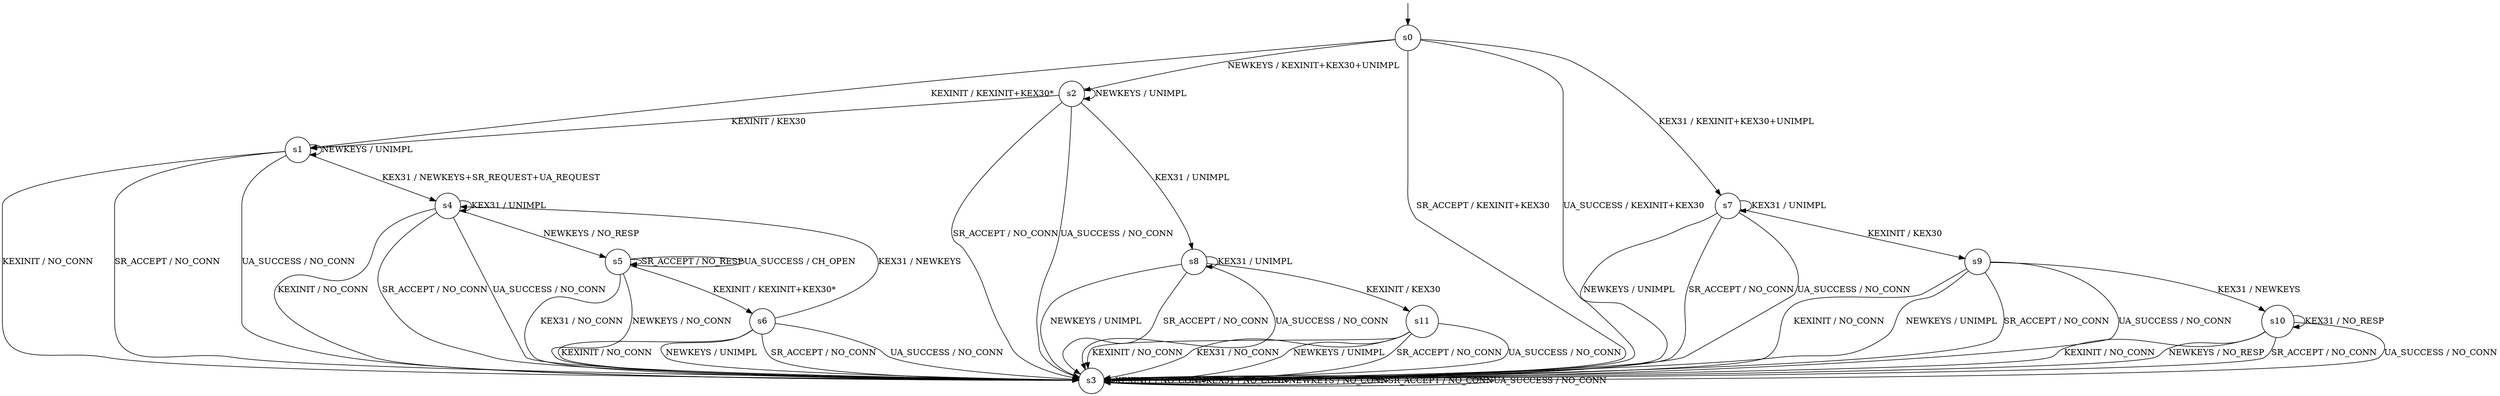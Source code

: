 digraph g {

	s0 [shape="circle" label="s0"];
	s1 [shape="circle" label="s1"];
	s2 [shape="circle" label="s2"];
	s3 [shape="circle" label="s3"];
	s4 [shape="circle" label="s4"];
	s5 [shape="circle" label="s5"];
	s6 [shape="circle" label="s6"];
	s7 [shape="circle" label="s7"];
	s8 [shape="circle" label="s8"];
	s9 [shape="circle" label="s9"];
	s10 [shape="circle" label="s10"];
	s11 [shape="circle" label="s11"];
	s0 -> s1 [label="KEXINIT / KEXINIT+KEX30*"];
	s0 -> s7 [label="KEX31 / KEXINIT+KEX30+UNIMPL"];
	s0 -> s2 [label="NEWKEYS / KEXINIT+KEX30+UNIMPL"];
	s0 -> s3 [label="SR_ACCEPT / KEXINIT+KEX30"];
	s0 -> s3 [label="UA_SUCCESS / KEXINIT+KEX30"];
	s1 -> s3 [label="KEXINIT / NO_CONN"];
	s1 -> s4 [label="KEX31 / NEWKEYS+SR_REQUEST+UA_REQUEST"];
	s1 -> s1 [label="NEWKEYS / UNIMPL"];
	s1 -> s3 [label="SR_ACCEPT / NO_CONN"];
	s1 -> s3 [label="UA_SUCCESS / NO_CONN"];
	s2 -> s1 [label="KEXINIT / KEX30"];
	s2 -> s8 [label="KEX31 / UNIMPL"];
	s2 -> s2 [label="NEWKEYS / UNIMPL"];
	s2 -> s3 [label="SR_ACCEPT / NO_CONN"];
	s2 -> s3 [label="UA_SUCCESS / NO_CONN"];
	s3 -> s3 [label="KEXINIT / NO_CONN"];
	s3 -> s3 [label="KEX31 / NO_CONN"];
	s3 -> s3 [label="NEWKEYS / NO_CONN"];
	s3 -> s3 [label="SR_ACCEPT / NO_CONN"];
	s3 -> s3 [label="UA_SUCCESS / NO_CONN"];
	s4 -> s3 [label="KEXINIT / NO_CONN"];
	s4 -> s4 [label="KEX31 / UNIMPL"];
	s4 -> s5 [label="NEWKEYS / NO_RESP"];
	s4 -> s3 [label="SR_ACCEPT / NO_CONN"];
	s4 -> s3 [label="UA_SUCCESS / NO_CONN"];
	s5 -> s6 [label="KEXINIT / KEXINIT+KEX30*"];
	s5 -> s3 [label="KEX31 / NO_CONN"];
	s5 -> s3 [label="NEWKEYS / NO_CONN"];
	s5 -> s5 [label="SR_ACCEPT / NO_RESP"];
	s5 -> s5 [label="UA_SUCCESS / CH_OPEN"];
	s6 -> s3 [label="KEXINIT / NO_CONN"];
	s6 -> s4 [label="KEX31 / NEWKEYS"];
	s6 -> s3 [label="NEWKEYS / UNIMPL"];
	s6 -> s3 [label="SR_ACCEPT / NO_CONN"];
	s6 -> s3 [label="UA_SUCCESS / NO_CONN"];
	s7 -> s9 [label="KEXINIT / KEX30"];
	s7 -> s7 [label="KEX31 / UNIMPL"];
	s7 -> s3 [label="NEWKEYS / UNIMPL"];
	s7 -> s3 [label="SR_ACCEPT / NO_CONN"];
	s7 -> s3 [label="UA_SUCCESS / NO_CONN"];
	s8 -> s11 [label="KEXINIT / KEX30"];
	s8 -> s8 [label="KEX31 / UNIMPL"];
	s8 -> s3 [label="NEWKEYS / UNIMPL"];
	s8 -> s3 [label="SR_ACCEPT / NO_CONN"];
	s8 -> s3 [label="UA_SUCCESS / NO_CONN"];
	s9 -> s3 [label="KEXINIT / NO_CONN"];
	s9 -> s10 [label="KEX31 / NEWKEYS"];
	s9 -> s3 [label="NEWKEYS / UNIMPL"];
	s9 -> s3 [label="SR_ACCEPT / NO_CONN"];
	s9 -> s3 [label="UA_SUCCESS / NO_CONN"];
	s10 -> s3 [label="KEXINIT / NO_CONN"];
	s10 -> s10 [label="KEX31 / NO_RESP"];
	s10 -> s3 [label="NEWKEYS / NO_RESP"];
	s10 -> s3 [label="SR_ACCEPT / NO_CONN"];
	s10 -> s3 [label="UA_SUCCESS / NO_CONN"];
	s11 -> s3 [label="KEXINIT / NO_CONN"];
	s11 -> s3 [label="KEX31 / NO_CONN"];
	s11 -> s3 [label="NEWKEYS / UNIMPL"];
	s11 -> s3 [label="SR_ACCEPT / NO_CONN"];
	s11 -> s3 [label="UA_SUCCESS / NO_CONN"];

__start0 [label="" shape="none" width="0" height="0"];
__start0 -> s0;

}
